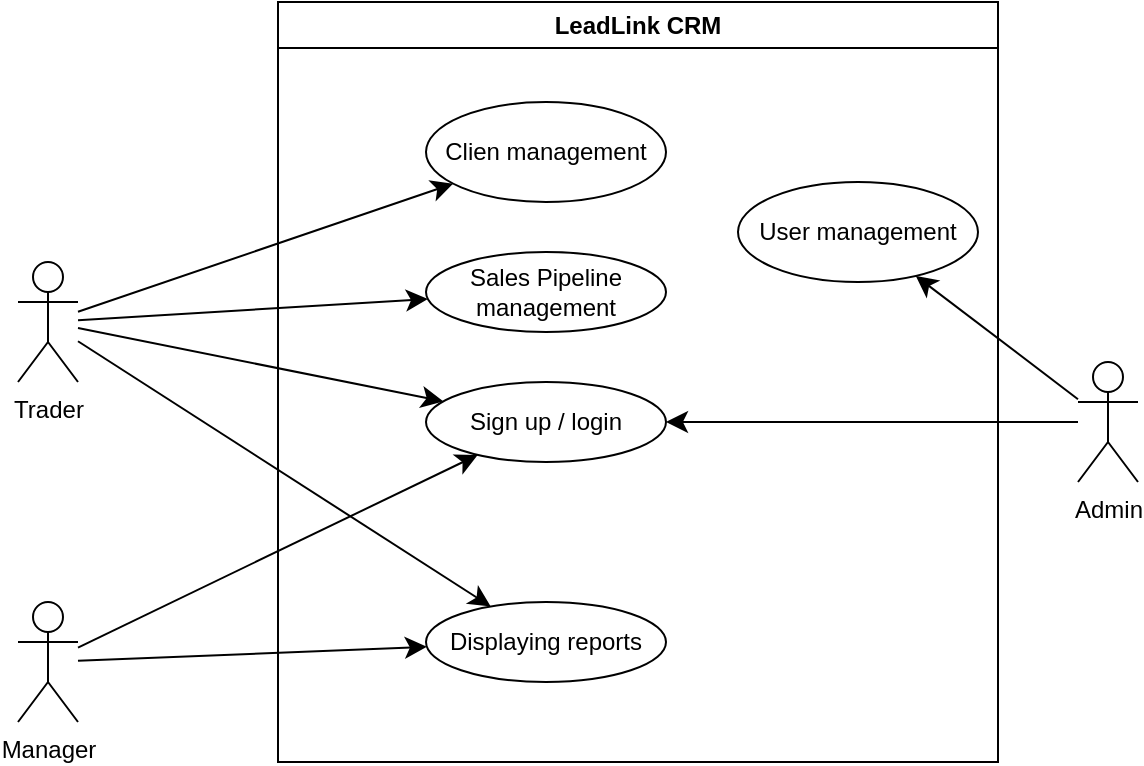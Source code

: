 <mxfile version="26.0.16">
  <diagram name="Page-1" id="KVzXBbmsmkq797dzC4uC">
    <mxGraphModel dx="1230" dy="886" grid="1" gridSize="10" guides="1" tooltips="1" connect="1" arrows="1" fold="1" page="1" pageScale="1" pageWidth="827" pageHeight="1169" math="0" shadow="0">
      <root>
        <mxCell id="0" />
        <mxCell id="1" parent="0" />
        <mxCell id="zjEWLNYS2wDTv8_ZmhZc-17" value="" style="edgeStyle=none;curved=1;rounded=0;orthogonalLoop=1;jettySize=auto;html=1;fontSize=12;startSize=8;endSize=8;" edge="1" parent="1" source="zjEWLNYS2wDTv8_ZmhZc-2" target="zjEWLNYS2wDTv8_ZmhZc-16">
          <mxGeometry relative="1" as="geometry" />
        </mxCell>
        <mxCell id="zjEWLNYS2wDTv8_ZmhZc-19" value="" style="edgeStyle=none;curved=1;rounded=0;orthogonalLoop=1;jettySize=auto;html=1;fontSize=12;startSize=8;endSize=8;" edge="1" parent="1" source="zjEWLNYS2wDTv8_ZmhZc-2" target="zjEWLNYS2wDTv8_ZmhZc-18">
          <mxGeometry relative="1" as="geometry" />
        </mxCell>
        <mxCell id="zjEWLNYS2wDTv8_ZmhZc-21" value="" style="edgeStyle=none;curved=1;rounded=0;orthogonalLoop=1;jettySize=auto;html=1;fontSize=12;startSize=8;endSize=8;" edge="1" parent="1" source="zjEWLNYS2wDTv8_ZmhZc-2" target="zjEWLNYS2wDTv8_ZmhZc-20">
          <mxGeometry relative="1" as="geometry" />
        </mxCell>
        <mxCell id="zjEWLNYS2wDTv8_ZmhZc-23" value="" style="edgeStyle=none;curved=1;rounded=0;orthogonalLoop=1;jettySize=auto;html=1;fontSize=12;startSize=8;endSize=8;" edge="1" parent="1" source="zjEWLNYS2wDTv8_ZmhZc-2" target="zjEWLNYS2wDTv8_ZmhZc-22">
          <mxGeometry relative="1" as="geometry" />
        </mxCell>
        <mxCell id="zjEWLNYS2wDTv8_ZmhZc-2" value="Trader" style="shape=umlActor;verticalLabelPosition=bottom;verticalAlign=top;html=1;outlineConnect=0;" vertex="1" parent="1">
          <mxGeometry x="180" y="220" width="30" height="60" as="geometry" />
        </mxCell>
        <mxCell id="zjEWLNYS2wDTv8_ZmhZc-9" value="LeadLink CRM" style="swimlane;whiteSpace=wrap;html=1;" vertex="1" parent="1">
          <mxGeometry x="310" y="90" width="360" height="380" as="geometry" />
        </mxCell>
        <mxCell id="zjEWLNYS2wDTv8_ZmhZc-18" value="Clien management" style="ellipse;whiteSpace=wrap;html=1;" vertex="1" parent="zjEWLNYS2wDTv8_ZmhZc-9">
          <mxGeometry x="74" y="50" width="120" height="50" as="geometry" />
        </mxCell>
        <mxCell id="zjEWLNYS2wDTv8_ZmhZc-20" value="Sales Pipeline management" style="ellipse;whiteSpace=wrap;html=1;" vertex="1" parent="zjEWLNYS2wDTv8_ZmhZc-9">
          <mxGeometry x="74" y="125" width="120" height="40" as="geometry" />
        </mxCell>
        <mxCell id="zjEWLNYS2wDTv8_ZmhZc-22" value="Displaying reports" style="ellipse;whiteSpace=wrap;html=1;" vertex="1" parent="zjEWLNYS2wDTv8_ZmhZc-9">
          <mxGeometry x="74" y="300" width="120" height="40" as="geometry" />
        </mxCell>
        <mxCell id="zjEWLNYS2wDTv8_ZmhZc-25" value="User management" style="ellipse;whiteSpace=wrap;html=1;" vertex="1" parent="zjEWLNYS2wDTv8_ZmhZc-9">
          <mxGeometry x="230" y="90" width="120" height="50" as="geometry" />
        </mxCell>
        <mxCell id="zjEWLNYS2wDTv8_ZmhZc-16" value="Sign up / login" style="ellipse;whiteSpace=wrap;html=1;" vertex="1" parent="zjEWLNYS2wDTv8_ZmhZc-9">
          <mxGeometry x="74" y="190" width="120" height="40" as="geometry" />
        </mxCell>
        <mxCell id="zjEWLNYS2wDTv8_ZmhZc-24" value="" style="edgeStyle=none;curved=1;rounded=0;orthogonalLoop=1;jettySize=auto;html=1;fontSize=12;startSize=8;endSize=8;" edge="1" parent="1" source="zjEWLNYS2wDTv8_ZmhZc-13" target="zjEWLNYS2wDTv8_ZmhZc-22">
          <mxGeometry relative="1" as="geometry" />
        </mxCell>
        <mxCell id="zjEWLNYS2wDTv8_ZmhZc-29" value="" style="edgeStyle=none;curved=1;rounded=0;orthogonalLoop=1;jettySize=auto;html=1;fontSize=12;startSize=8;endSize=8;" edge="1" parent="1" source="zjEWLNYS2wDTv8_ZmhZc-13" target="zjEWLNYS2wDTv8_ZmhZc-16">
          <mxGeometry relative="1" as="geometry" />
        </mxCell>
        <mxCell id="zjEWLNYS2wDTv8_ZmhZc-13" value="Manager" style="shape=umlActor;verticalLabelPosition=bottom;verticalAlign=top;html=1;outlineConnect=0;" vertex="1" parent="1">
          <mxGeometry x="180" y="390" width="30" height="60" as="geometry" />
        </mxCell>
        <mxCell id="zjEWLNYS2wDTv8_ZmhZc-26" value="" style="edgeStyle=none;curved=1;rounded=0;orthogonalLoop=1;jettySize=auto;html=1;fontSize=12;startSize=8;endSize=8;" edge="1" parent="1" source="zjEWLNYS2wDTv8_ZmhZc-14" target="zjEWLNYS2wDTv8_ZmhZc-25">
          <mxGeometry relative="1" as="geometry" />
        </mxCell>
        <mxCell id="zjEWLNYS2wDTv8_ZmhZc-30" value="" style="edgeStyle=none;curved=1;rounded=0;orthogonalLoop=1;jettySize=auto;html=1;fontSize=12;startSize=8;endSize=8;" edge="1" parent="1" source="zjEWLNYS2wDTv8_ZmhZc-14" target="zjEWLNYS2wDTv8_ZmhZc-16">
          <mxGeometry relative="1" as="geometry" />
        </mxCell>
        <mxCell id="zjEWLNYS2wDTv8_ZmhZc-14" value="Admin" style="shape=umlActor;verticalLabelPosition=bottom;verticalAlign=top;html=1;outlineConnect=0;" vertex="1" parent="1">
          <mxGeometry x="710" y="270" width="30" height="60" as="geometry" />
        </mxCell>
      </root>
    </mxGraphModel>
  </diagram>
</mxfile>
